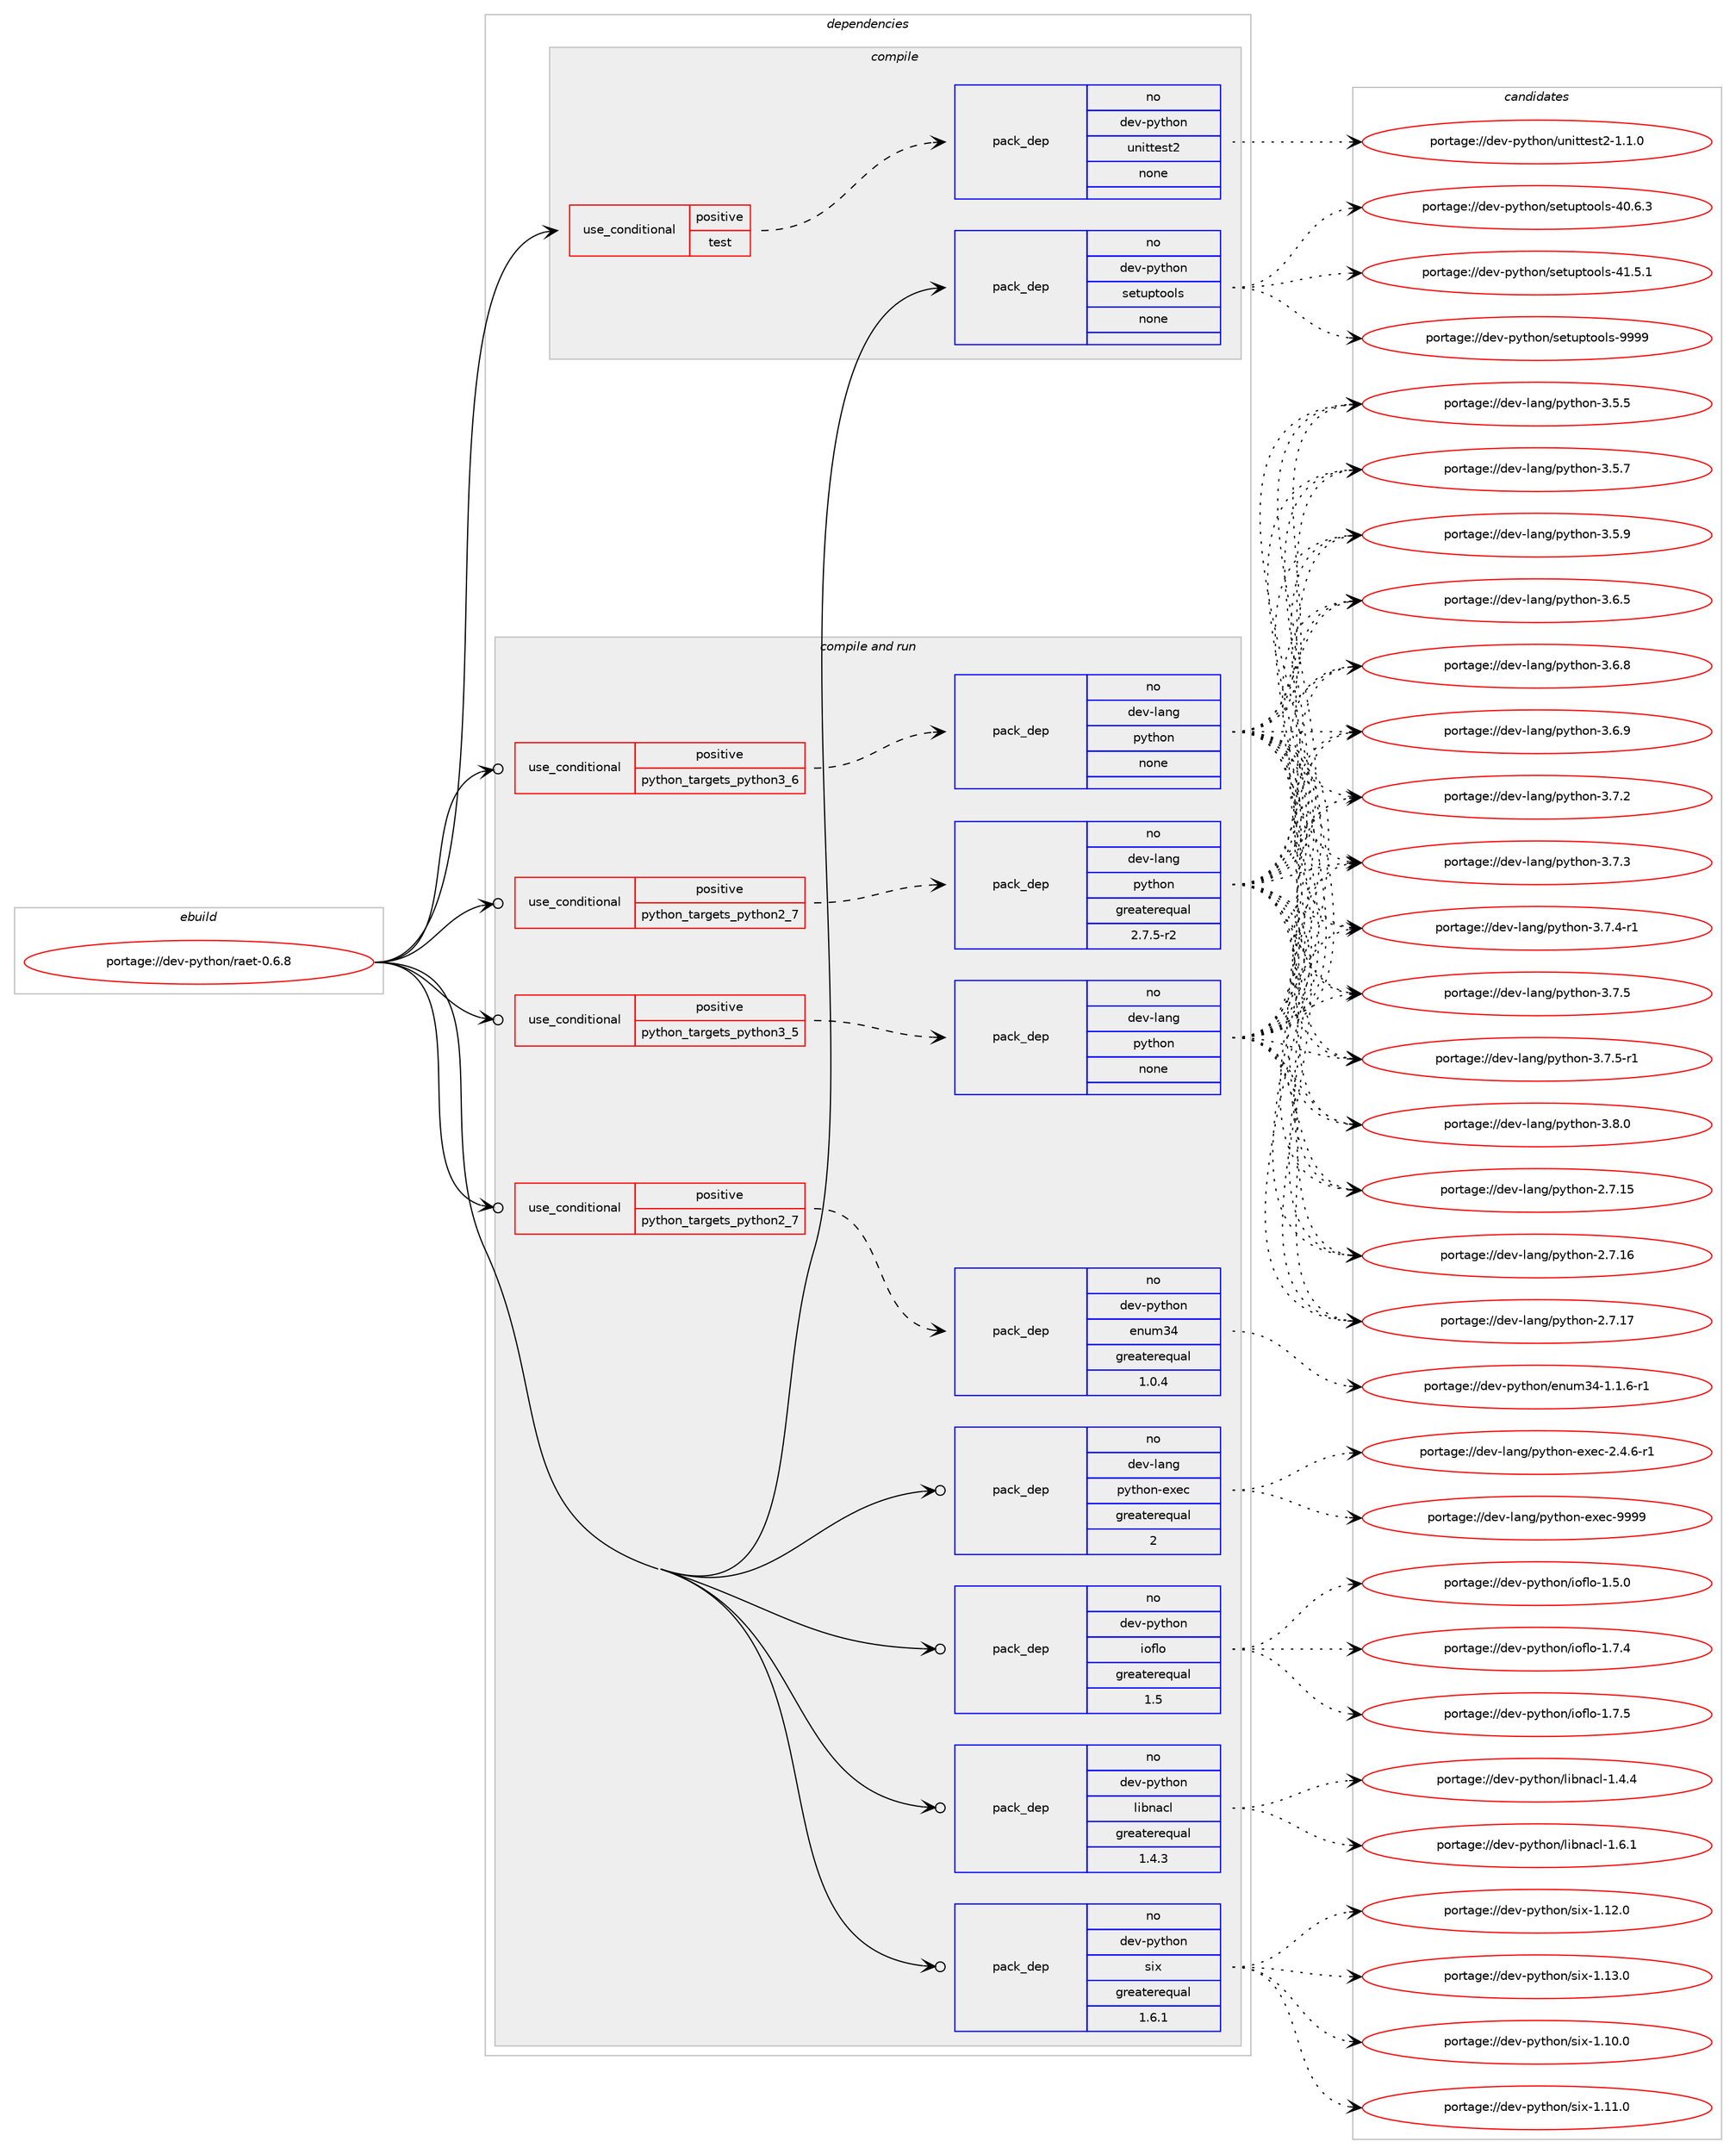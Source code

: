 digraph prolog {

# *************
# Graph options
# *************

newrank=true;
concentrate=true;
compound=true;
graph [rankdir=LR,fontname=Helvetica,fontsize=10,ranksep=1.5];#, ranksep=2.5, nodesep=0.2];
edge  [arrowhead=vee];
node  [fontname=Helvetica,fontsize=10];

# **********
# The ebuild
# **********

subgraph cluster_leftcol {
color=gray;
rank=same;
label=<<i>ebuild</i>>;
id [label="portage://dev-python/raet-0.6.8", color=red, width=4, href="../dev-python/raet-0.6.8.svg"];
}

# ****************
# The dependencies
# ****************

subgraph cluster_midcol {
color=gray;
label=<<i>dependencies</i>>;
subgraph cluster_compile {
fillcolor="#eeeeee";
style=filled;
label=<<i>compile</i>>;
subgraph cond37694 {
dependency169487 [label=<<TABLE BORDER="0" CELLBORDER="1" CELLSPACING="0" CELLPADDING="4"><TR><TD ROWSPAN="3" CELLPADDING="10">use_conditional</TD></TR><TR><TD>positive</TD></TR><TR><TD>test</TD></TR></TABLE>>, shape=none, color=red];
subgraph pack128393 {
dependency169488 [label=<<TABLE BORDER="0" CELLBORDER="1" CELLSPACING="0" CELLPADDING="4" WIDTH="220"><TR><TD ROWSPAN="6" CELLPADDING="30">pack_dep</TD></TR><TR><TD WIDTH="110">no</TD></TR><TR><TD>dev-python</TD></TR><TR><TD>unittest2</TD></TR><TR><TD>none</TD></TR><TR><TD></TD></TR></TABLE>>, shape=none, color=blue];
}
dependency169487:e -> dependency169488:w [weight=20,style="dashed",arrowhead="vee"];
}
id:e -> dependency169487:w [weight=20,style="solid",arrowhead="vee"];
subgraph pack128394 {
dependency169489 [label=<<TABLE BORDER="0" CELLBORDER="1" CELLSPACING="0" CELLPADDING="4" WIDTH="220"><TR><TD ROWSPAN="6" CELLPADDING="30">pack_dep</TD></TR><TR><TD WIDTH="110">no</TD></TR><TR><TD>dev-python</TD></TR><TR><TD>setuptools</TD></TR><TR><TD>none</TD></TR><TR><TD></TD></TR></TABLE>>, shape=none, color=blue];
}
id:e -> dependency169489:w [weight=20,style="solid",arrowhead="vee"];
}
subgraph cluster_compileandrun {
fillcolor="#eeeeee";
style=filled;
label=<<i>compile and run</i>>;
subgraph cond37695 {
dependency169490 [label=<<TABLE BORDER="0" CELLBORDER="1" CELLSPACING="0" CELLPADDING="4"><TR><TD ROWSPAN="3" CELLPADDING="10">use_conditional</TD></TR><TR><TD>positive</TD></TR><TR><TD>python_targets_python2_7</TD></TR></TABLE>>, shape=none, color=red];
subgraph pack128395 {
dependency169491 [label=<<TABLE BORDER="0" CELLBORDER="1" CELLSPACING="0" CELLPADDING="4" WIDTH="220"><TR><TD ROWSPAN="6" CELLPADDING="30">pack_dep</TD></TR><TR><TD WIDTH="110">no</TD></TR><TR><TD>dev-lang</TD></TR><TR><TD>python</TD></TR><TR><TD>greaterequal</TD></TR><TR><TD>2.7.5-r2</TD></TR></TABLE>>, shape=none, color=blue];
}
dependency169490:e -> dependency169491:w [weight=20,style="dashed",arrowhead="vee"];
}
id:e -> dependency169490:w [weight=20,style="solid",arrowhead="odotvee"];
subgraph cond37696 {
dependency169492 [label=<<TABLE BORDER="0" CELLBORDER="1" CELLSPACING="0" CELLPADDING="4"><TR><TD ROWSPAN="3" CELLPADDING="10">use_conditional</TD></TR><TR><TD>positive</TD></TR><TR><TD>python_targets_python2_7</TD></TR></TABLE>>, shape=none, color=red];
subgraph pack128396 {
dependency169493 [label=<<TABLE BORDER="0" CELLBORDER="1" CELLSPACING="0" CELLPADDING="4" WIDTH="220"><TR><TD ROWSPAN="6" CELLPADDING="30">pack_dep</TD></TR><TR><TD WIDTH="110">no</TD></TR><TR><TD>dev-python</TD></TR><TR><TD>enum34</TD></TR><TR><TD>greaterequal</TD></TR><TR><TD>1.0.4</TD></TR></TABLE>>, shape=none, color=blue];
}
dependency169492:e -> dependency169493:w [weight=20,style="dashed",arrowhead="vee"];
}
id:e -> dependency169492:w [weight=20,style="solid",arrowhead="odotvee"];
subgraph cond37697 {
dependency169494 [label=<<TABLE BORDER="0" CELLBORDER="1" CELLSPACING="0" CELLPADDING="4"><TR><TD ROWSPAN="3" CELLPADDING="10">use_conditional</TD></TR><TR><TD>positive</TD></TR><TR><TD>python_targets_python3_5</TD></TR></TABLE>>, shape=none, color=red];
subgraph pack128397 {
dependency169495 [label=<<TABLE BORDER="0" CELLBORDER="1" CELLSPACING="0" CELLPADDING="4" WIDTH="220"><TR><TD ROWSPAN="6" CELLPADDING="30">pack_dep</TD></TR><TR><TD WIDTH="110">no</TD></TR><TR><TD>dev-lang</TD></TR><TR><TD>python</TD></TR><TR><TD>none</TD></TR><TR><TD></TD></TR></TABLE>>, shape=none, color=blue];
}
dependency169494:e -> dependency169495:w [weight=20,style="dashed",arrowhead="vee"];
}
id:e -> dependency169494:w [weight=20,style="solid",arrowhead="odotvee"];
subgraph cond37698 {
dependency169496 [label=<<TABLE BORDER="0" CELLBORDER="1" CELLSPACING="0" CELLPADDING="4"><TR><TD ROWSPAN="3" CELLPADDING="10">use_conditional</TD></TR><TR><TD>positive</TD></TR><TR><TD>python_targets_python3_6</TD></TR></TABLE>>, shape=none, color=red];
subgraph pack128398 {
dependency169497 [label=<<TABLE BORDER="0" CELLBORDER="1" CELLSPACING="0" CELLPADDING="4" WIDTH="220"><TR><TD ROWSPAN="6" CELLPADDING="30">pack_dep</TD></TR><TR><TD WIDTH="110">no</TD></TR><TR><TD>dev-lang</TD></TR><TR><TD>python</TD></TR><TR><TD>none</TD></TR><TR><TD></TD></TR></TABLE>>, shape=none, color=blue];
}
dependency169496:e -> dependency169497:w [weight=20,style="dashed",arrowhead="vee"];
}
id:e -> dependency169496:w [weight=20,style="solid",arrowhead="odotvee"];
subgraph pack128399 {
dependency169498 [label=<<TABLE BORDER="0" CELLBORDER="1" CELLSPACING="0" CELLPADDING="4" WIDTH="220"><TR><TD ROWSPAN="6" CELLPADDING="30">pack_dep</TD></TR><TR><TD WIDTH="110">no</TD></TR><TR><TD>dev-lang</TD></TR><TR><TD>python-exec</TD></TR><TR><TD>greaterequal</TD></TR><TR><TD>2</TD></TR></TABLE>>, shape=none, color=blue];
}
id:e -> dependency169498:w [weight=20,style="solid",arrowhead="odotvee"];
subgraph pack128400 {
dependency169499 [label=<<TABLE BORDER="0" CELLBORDER="1" CELLSPACING="0" CELLPADDING="4" WIDTH="220"><TR><TD ROWSPAN="6" CELLPADDING="30">pack_dep</TD></TR><TR><TD WIDTH="110">no</TD></TR><TR><TD>dev-python</TD></TR><TR><TD>ioflo</TD></TR><TR><TD>greaterequal</TD></TR><TR><TD>1.5</TD></TR></TABLE>>, shape=none, color=blue];
}
id:e -> dependency169499:w [weight=20,style="solid",arrowhead="odotvee"];
subgraph pack128401 {
dependency169500 [label=<<TABLE BORDER="0" CELLBORDER="1" CELLSPACING="0" CELLPADDING="4" WIDTH="220"><TR><TD ROWSPAN="6" CELLPADDING="30">pack_dep</TD></TR><TR><TD WIDTH="110">no</TD></TR><TR><TD>dev-python</TD></TR><TR><TD>libnacl</TD></TR><TR><TD>greaterequal</TD></TR><TR><TD>1.4.3</TD></TR></TABLE>>, shape=none, color=blue];
}
id:e -> dependency169500:w [weight=20,style="solid",arrowhead="odotvee"];
subgraph pack128402 {
dependency169501 [label=<<TABLE BORDER="0" CELLBORDER="1" CELLSPACING="0" CELLPADDING="4" WIDTH="220"><TR><TD ROWSPAN="6" CELLPADDING="30">pack_dep</TD></TR><TR><TD WIDTH="110">no</TD></TR><TR><TD>dev-python</TD></TR><TR><TD>six</TD></TR><TR><TD>greaterequal</TD></TR><TR><TD>1.6.1</TD></TR></TABLE>>, shape=none, color=blue];
}
id:e -> dependency169501:w [weight=20,style="solid",arrowhead="odotvee"];
}
subgraph cluster_run {
fillcolor="#eeeeee";
style=filled;
label=<<i>run</i>>;
}
}

# **************
# The candidates
# **************

subgraph cluster_choices {
rank=same;
color=gray;
label=<<i>candidates</i>>;

subgraph choice128393 {
color=black;
nodesep=1;
choiceportage100101118451121211161041111104711711010511611610111511650454946494648 [label="portage://dev-python/unittest2-1.1.0", color=red, width=4,href="../dev-python/unittest2-1.1.0.svg"];
dependency169488:e -> choiceportage100101118451121211161041111104711711010511611610111511650454946494648:w [style=dotted,weight="100"];
}
subgraph choice128394 {
color=black;
nodesep=1;
choiceportage100101118451121211161041111104711510111611711211611111110811545524846544651 [label="portage://dev-python/setuptools-40.6.3", color=red, width=4,href="../dev-python/setuptools-40.6.3.svg"];
choiceportage100101118451121211161041111104711510111611711211611111110811545524946534649 [label="portage://dev-python/setuptools-41.5.1", color=red, width=4,href="../dev-python/setuptools-41.5.1.svg"];
choiceportage10010111845112121116104111110471151011161171121161111111081154557575757 [label="portage://dev-python/setuptools-9999", color=red, width=4,href="../dev-python/setuptools-9999.svg"];
dependency169489:e -> choiceportage100101118451121211161041111104711510111611711211611111110811545524846544651:w [style=dotted,weight="100"];
dependency169489:e -> choiceportage100101118451121211161041111104711510111611711211611111110811545524946534649:w [style=dotted,weight="100"];
dependency169489:e -> choiceportage10010111845112121116104111110471151011161171121161111111081154557575757:w [style=dotted,weight="100"];
}
subgraph choice128395 {
color=black;
nodesep=1;
choiceportage10010111845108971101034711212111610411111045504655464953 [label="portage://dev-lang/python-2.7.15", color=red, width=4,href="../dev-lang/python-2.7.15.svg"];
choiceportage10010111845108971101034711212111610411111045504655464954 [label="portage://dev-lang/python-2.7.16", color=red, width=4,href="../dev-lang/python-2.7.16.svg"];
choiceportage10010111845108971101034711212111610411111045504655464955 [label="portage://dev-lang/python-2.7.17", color=red, width=4,href="../dev-lang/python-2.7.17.svg"];
choiceportage100101118451089711010347112121116104111110455146534653 [label="portage://dev-lang/python-3.5.5", color=red, width=4,href="../dev-lang/python-3.5.5.svg"];
choiceportage100101118451089711010347112121116104111110455146534655 [label="portage://dev-lang/python-3.5.7", color=red, width=4,href="../dev-lang/python-3.5.7.svg"];
choiceportage100101118451089711010347112121116104111110455146534657 [label="portage://dev-lang/python-3.5.9", color=red, width=4,href="../dev-lang/python-3.5.9.svg"];
choiceportage100101118451089711010347112121116104111110455146544653 [label="portage://dev-lang/python-3.6.5", color=red, width=4,href="../dev-lang/python-3.6.5.svg"];
choiceportage100101118451089711010347112121116104111110455146544656 [label="portage://dev-lang/python-3.6.8", color=red, width=4,href="../dev-lang/python-3.6.8.svg"];
choiceportage100101118451089711010347112121116104111110455146544657 [label="portage://dev-lang/python-3.6.9", color=red, width=4,href="../dev-lang/python-3.6.9.svg"];
choiceportage100101118451089711010347112121116104111110455146554650 [label="portage://dev-lang/python-3.7.2", color=red, width=4,href="../dev-lang/python-3.7.2.svg"];
choiceportage100101118451089711010347112121116104111110455146554651 [label="portage://dev-lang/python-3.7.3", color=red, width=4,href="../dev-lang/python-3.7.3.svg"];
choiceportage1001011184510897110103471121211161041111104551465546524511449 [label="portage://dev-lang/python-3.7.4-r1", color=red, width=4,href="../dev-lang/python-3.7.4-r1.svg"];
choiceportage100101118451089711010347112121116104111110455146554653 [label="portage://dev-lang/python-3.7.5", color=red, width=4,href="../dev-lang/python-3.7.5.svg"];
choiceportage1001011184510897110103471121211161041111104551465546534511449 [label="portage://dev-lang/python-3.7.5-r1", color=red, width=4,href="../dev-lang/python-3.7.5-r1.svg"];
choiceportage100101118451089711010347112121116104111110455146564648 [label="portage://dev-lang/python-3.8.0", color=red, width=4,href="../dev-lang/python-3.8.0.svg"];
dependency169491:e -> choiceportage10010111845108971101034711212111610411111045504655464953:w [style=dotted,weight="100"];
dependency169491:e -> choiceportage10010111845108971101034711212111610411111045504655464954:w [style=dotted,weight="100"];
dependency169491:e -> choiceportage10010111845108971101034711212111610411111045504655464955:w [style=dotted,weight="100"];
dependency169491:e -> choiceportage100101118451089711010347112121116104111110455146534653:w [style=dotted,weight="100"];
dependency169491:e -> choiceportage100101118451089711010347112121116104111110455146534655:w [style=dotted,weight="100"];
dependency169491:e -> choiceportage100101118451089711010347112121116104111110455146534657:w [style=dotted,weight="100"];
dependency169491:e -> choiceportage100101118451089711010347112121116104111110455146544653:w [style=dotted,weight="100"];
dependency169491:e -> choiceportage100101118451089711010347112121116104111110455146544656:w [style=dotted,weight="100"];
dependency169491:e -> choiceportage100101118451089711010347112121116104111110455146544657:w [style=dotted,weight="100"];
dependency169491:e -> choiceportage100101118451089711010347112121116104111110455146554650:w [style=dotted,weight="100"];
dependency169491:e -> choiceportage100101118451089711010347112121116104111110455146554651:w [style=dotted,weight="100"];
dependency169491:e -> choiceportage1001011184510897110103471121211161041111104551465546524511449:w [style=dotted,weight="100"];
dependency169491:e -> choiceportage100101118451089711010347112121116104111110455146554653:w [style=dotted,weight="100"];
dependency169491:e -> choiceportage1001011184510897110103471121211161041111104551465546534511449:w [style=dotted,weight="100"];
dependency169491:e -> choiceportage100101118451089711010347112121116104111110455146564648:w [style=dotted,weight="100"];
}
subgraph choice128396 {
color=black;
nodesep=1;
choiceportage100101118451121211161041111104710111011710951524549464946544511449 [label="portage://dev-python/enum34-1.1.6-r1", color=red, width=4,href="../dev-python/enum34-1.1.6-r1.svg"];
dependency169493:e -> choiceportage100101118451121211161041111104710111011710951524549464946544511449:w [style=dotted,weight="100"];
}
subgraph choice128397 {
color=black;
nodesep=1;
choiceportage10010111845108971101034711212111610411111045504655464953 [label="portage://dev-lang/python-2.7.15", color=red, width=4,href="../dev-lang/python-2.7.15.svg"];
choiceportage10010111845108971101034711212111610411111045504655464954 [label="portage://dev-lang/python-2.7.16", color=red, width=4,href="../dev-lang/python-2.7.16.svg"];
choiceportage10010111845108971101034711212111610411111045504655464955 [label="portage://dev-lang/python-2.7.17", color=red, width=4,href="../dev-lang/python-2.7.17.svg"];
choiceportage100101118451089711010347112121116104111110455146534653 [label="portage://dev-lang/python-3.5.5", color=red, width=4,href="../dev-lang/python-3.5.5.svg"];
choiceportage100101118451089711010347112121116104111110455146534655 [label="portage://dev-lang/python-3.5.7", color=red, width=4,href="../dev-lang/python-3.5.7.svg"];
choiceportage100101118451089711010347112121116104111110455146534657 [label="portage://dev-lang/python-3.5.9", color=red, width=4,href="../dev-lang/python-3.5.9.svg"];
choiceportage100101118451089711010347112121116104111110455146544653 [label="portage://dev-lang/python-3.6.5", color=red, width=4,href="../dev-lang/python-3.6.5.svg"];
choiceportage100101118451089711010347112121116104111110455146544656 [label="portage://dev-lang/python-3.6.8", color=red, width=4,href="../dev-lang/python-3.6.8.svg"];
choiceportage100101118451089711010347112121116104111110455146544657 [label="portage://dev-lang/python-3.6.9", color=red, width=4,href="../dev-lang/python-3.6.9.svg"];
choiceportage100101118451089711010347112121116104111110455146554650 [label="portage://dev-lang/python-3.7.2", color=red, width=4,href="../dev-lang/python-3.7.2.svg"];
choiceportage100101118451089711010347112121116104111110455146554651 [label="portage://dev-lang/python-3.7.3", color=red, width=4,href="../dev-lang/python-3.7.3.svg"];
choiceportage1001011184510897110103471121211161041111104551465546524511449 [label="portage://dev-lang/python-3.7.4-r1", color=red, width=4,href="../dev-lang/python-3.7.4-r1.svg"];
choiceportage100101118451089711010347112121116104111110455146554653 [label="portage://dev-lang/python-3.7.5", color=red, width=4,href="../dev-lang/python-3.7.5.svg"];
choiceportage1001011184510897110103471121211161041111104551465546534511449 [label="portage://dev-lang/python-3.7.5-r1", color=red, width=4,href="../dev-lang/python-3.7.5-r1.svg"];
choiceportage100101118451089711010347112121116104111110455146564648 [label="portage://dev-lang/python-3.8.0", color=red, width=4,href="../dev-lang/python-3.8.0.svg"];
dependency169495:e -> choiceportage10010111845108971101034711212111610411111045504655464953:w [style=dotted,weight="100"];
dependency169495:e -> choiceportage10010111845108971101034711212111610411111045504655464954:w [style=dotted,weight="100"];
dependency169495:e -> choiceportage10010111845108971101034711212111610411111045504655464955:w [style=dotted,weight="100"];
dependency169495:e -> choiceportage100101118451089711010347112121116104111110455146534653:w [style=dotted,weight="100"];
dependency169495:e -> choiceportage100101118451089711010347112121116104111110455146534655:w [style=dotted,weight="100"];
dependency169495:e -> choiceportage100101118451089711010347112121116104111110455146534657:w [style=dotted,weight="100"];
dependency169495:e -> choiceportage100101118451089711010347112121116104111110455146544653:w [style=dotted,weight="100"];
dependency169495:e -> choiceportage100101118451089711010347112121116104111110455146544656:w [style=dotted,weight="100"];
dependency169495:e -> choiceportage100101118451089711010347112121116104111110455146544657:w [style=dotted,weight="100"];
dependency169495:e -> choiceportage100101118451089711010347112121116104111110455146554650:w [style=dotted,weight="100"];
dependency169495:e -> choiceportage100101118451089711010347112121116104111110455146554651:w [style=dotted,weight="100"];
dependency169495:e -> choiceportage1001011184510897110103471121211161041111104551465546524511449:w [style=dotted,weight="100"];
dependency169495:e -> choiceportage100101118451089711010347112121116104111110455146554653:w [style=dotted,weight="100"];
dependency169495:e -> choiceportage1001011184510897110103471121211161041111104551465546534511449:w [style=dotted,weight="100"];
dependency169495:e -> choiceportage100101118451089711010347112121116104111110455146564648:w [style=dotted,weight="100"];
}
subgraph choice128398 {
color=black;
nodesep=1;
choiceportage10010111845108971101034711212111610411111045504655464953 [label="portage://dev-lang/python-2.7.15", color=red, width=4,href="../dev-lang/python-2.7.15.svg"];
choiceportage10010111845108971101034711212111610411111045504655464954 [label="portage://dev-lang/python-2.7.16", color=red, width=4,href="../dev-lang/python-2.7.16.svg"];
choiceportage10010111845108971101034711212111610411111045504655464955 [label="portage://dev-lang/python-2.7.17", color=red, width=4,href="../dev-lang/python-2.7.17.svg"];
choiceportage100101118451089711010347112121116104111110455146534653 [label="portage://dev-lang/python-3.5.5", color=red, width=4,href="../dev-lang/python-3.5.5.svg"];
choiceportage100101118451089711010347112121116104111110455146534655 [label="portage://dev-lang/python-3.5.7", color=red, width=4,href="../dev-lang/python-3.5.7.svg"];
choiceportage100101118451089711010347112121116104111110455146534657 [label="portage://dev-lang/python-3.5.9", color=red, width=4,href="../dev-lang/python-3.5.9.svg"];
choiceportage100101118451089711010347112121116104111110455146544653 [label="portage://dev-lang/python-3.6.5", color=red, width=4,href="../dev-lang/python-3.6.5.svg"];
choiceportage100101118451089711010347112121116104111110455146544656 [label="portage://dev-lang/python-3.6.8", color=red, width=4,href="../dev-lang/python-3.6.8.svg"];
choiceportage100101118451089711010347112121116104111110455146544657 [label="portage://dev-lang/python-3.6.9", color=red, width=4,href="../dev-lang/python-3.6.9.svg"];
choiceportage100101118451089711010347112121116104111110455146554650 [label="portage://dev-lang/python-3.7.2", color=red, width=4,href="../dev-lang/python-3.7.2.svg"];
choiceportage100101118451089711010347112121116104111110455146554651 [label="portage://dev-lang/python-3.7.3", color=red, width=4,href="../dev-lang/python-3.7.3.svg"];
choiceportage1001011184510897110103471121211161041111104551465546524511449 [label="portage://dev-lang/python-3.7.4-r1", color=red, width=4,href="../dev-lang/python-3.7.4-r1.svg"];
choiceportage100101118451089711010347112121116104111110455146554653 [label="portage://dev-lang/python-3.7.5", color=red, width=4,href="../dev-lang/python-3.7.5.svg"];
choiceportage1001011184510897110103471121211161041111104551465546534511449 [label="portage://dev-lang/python-3.7.5-r1", color=red, width=4,href="../dev-lang/python-3.7.5-r1.svg"];
choiceportage100101118451089711010347112121116104111110455146564648 [label="portage://dev-lang/python-3.8.0", color=red, width=4,href="../dev-lang/python-3.8.0.svg"];
dependency169497:e -> choiceportage10010111845108971101034711212111610411111045504655464953:w [style=dotted,weight="100"];
dependency169497:e -> choiceportage10010111845108971101034711212111610411111045504655464954:w [style=dotted,weight="100"];
dependency169497:e -> choiceportage10010111845108971101034711212111610411111045504655464955:w [style=dotted,weight="100"];
dependency169497:e -> choiceportage100101118451089711010347112121116104111110455146534653:w [style=dotted,weight="100"];
dependency169497:e -> choiceportage100101118451089711010347112121116104111110455146534655:w [style=dotted,weight="100"];
dependency169497:e -> choiceportage100101118451089711010347112121116104111110455146534657:w [style=dotted,weight="100"];
dependency169497:e -> choiceportage100101118451089711010347112121116104111110455146544653:w [style=dotted,weight="100"];
dependency169497:e -> choiceportage100101118451089711010347112121116104111110455146544656:w [style=dotted,weight="100"];
dependency169497:e -> choiceportage100101118451089711010347112121116104111110455146544657:w [style=dotted,weight="100"];
dependency169497:e -> choiceportage100101118451089711010347112121116104111110455146554650:w [style=dotted,weight="100"];
dependency169497:e -> choiceportage100101118451089711010347112121116104111110455146554651:w [style=dotted,weight="100"];
dependency169497:e -> choiceportage1001011184510897110103471121211161041111104551465546524511449:w [style=dotted,weight="100"];
dependency169497:e -> choiceportage100101118451089711010347112121116104111110455146554653:w [style=dotted,weight="100"];
dependency169497:e -> choiceportage1001011184510897110103471121211161041111104551465546534511449:w [style=dotted,weight="100"];
dependency169497:e -> choiceportage100101118451089711010347112121116104111110455146564648:w [style=dotted,weight="100"];
}
subgraph choice128399 {
color=black;
nodesep=1;
choiceportage10010111845108971101034711212111610411111045101120101994550465246544511449 [label="portage://dev-lang/python-exec-2.4.6-r1", color=red, width=4,href="../dev-lang/python-exec-2.4.6-r1.svg"];
choiceportage10010111845108971101034711212111610411111045101120101994557575757 [label="portage://dev-lang/python-exec-9999", color=red, width=4,href="../dev-lang/python-exec-9999.svg"];
dependency169498:e -> choiceportage10010111845108971101034711212111610411111045101120101994550465246544511449:w [style=dotted,weight="100"];
dependency169498:e -> choiceportage10010111845108971101034711212111610411111045101120101994557575757:w [style=dotted,weight="100"];
}
subgraph choice128400 {
color=black;
nodesep=1;
choiceportage1001011184511212111610411111047105111102108111454946534648 [label="portage://dev-python/ioflo-1.5.0", color=red, width=4,href="../dev-python/ioflo-1.5.0.svg"];
choiceportage1001011184511212111610411111047105111102108111454946554652 [label="portage://dev-python/ioflo-1.7.4", color=red, width=4,href="../dev-python/ioflo-1.7.4.svg"];
choiceportage1001011184511212111610411111047105111102108111454946554653 [label="portage://dev-python/ioflo-1.7.5", color=red, width=4,href="../dev-python/ioflo-1.7.5.svg"];
dependency169499:e -> choiceportage1001011184511212111610411111047105111102108111454946534648:w [style=dotted,weight="100"];
dependency169499:e -> choiceportage1001011184511212111610411111047105111102108111454946554652:w [style=dotted,weight="100"];
dependency169499:e -> choiceportage1001011184511212111610411111047105111102108111454946554653:w [style=dotted,weight="100"];
}
subgraph choice128401 {
color=black;
nodesep=1;
choiceportage1001011184511212111610411111047108105981109799108454946524652 [label="portage://dev-python/libnacl-1.4.4", color=red, width=4,href="../dev-python/libnacl-1.4.4.svg"];
choiceportage1001011184511212111610411111047108105981109799108454946544649 [label="portage://dev-python/libnacl-1.6.1", color=red, width=4,href="../dev-python/libnacl-1.6.1.svg"];
dependency169500:e -> choiceportage1001011184511212111610411111047108105981109799108454946524652:w [style=dotted,weight="100"];
dependency169500:e -> choiceportage1001011184511212111610411111047108105981109799108454946544649:w [style=dotted,weight="100"];
}
subgraph choice128402 {
color=black;
nodesep=1;
choiceportage100101118451121211161041111104711510512045494649484648 [label="portage://dev-python/six-1.10.0", color=red, width=4,href="../dev-python/six-1.10.0.svg"];
choiceportage100101118451121211161041111104711510512045494649494648 [label="portage://dev-python/six-1.11.0", color=red, width=4,href="../dev-python/six-1.11.0.svg"];
choiceportage100101118451121211161041111104711510512045494649504648 [label="portage://dev-python/six-1.12.0", color=red, width=4,href="../dev-python/six-1.12.0.svg"];
choiceportage100101118451121211161041111104711510512045494649514648 [label="portage://dev-python/six-1.13.0", color=red, width=4,href="../dev-python/six-1.13.0.svg"];
dependency169501:e -> choiceportage100101118451121211161041111104711510512045494649484648:w [style=dotted,weight="100"];
dependency169501:e -> choiceportage100101118451121211161041111104711510512045494649494648:w [style=dotted,weight="100"];
dependency169501:e -> choiceportage100101118451121211161041111104711510512045494649504648:w [style=dotted,weight="100"];
dependency169501:e -> choiceportage100101118451121211161041111104711510512045494649514648:w [style=dotted,weight="100"];
}
}

}
